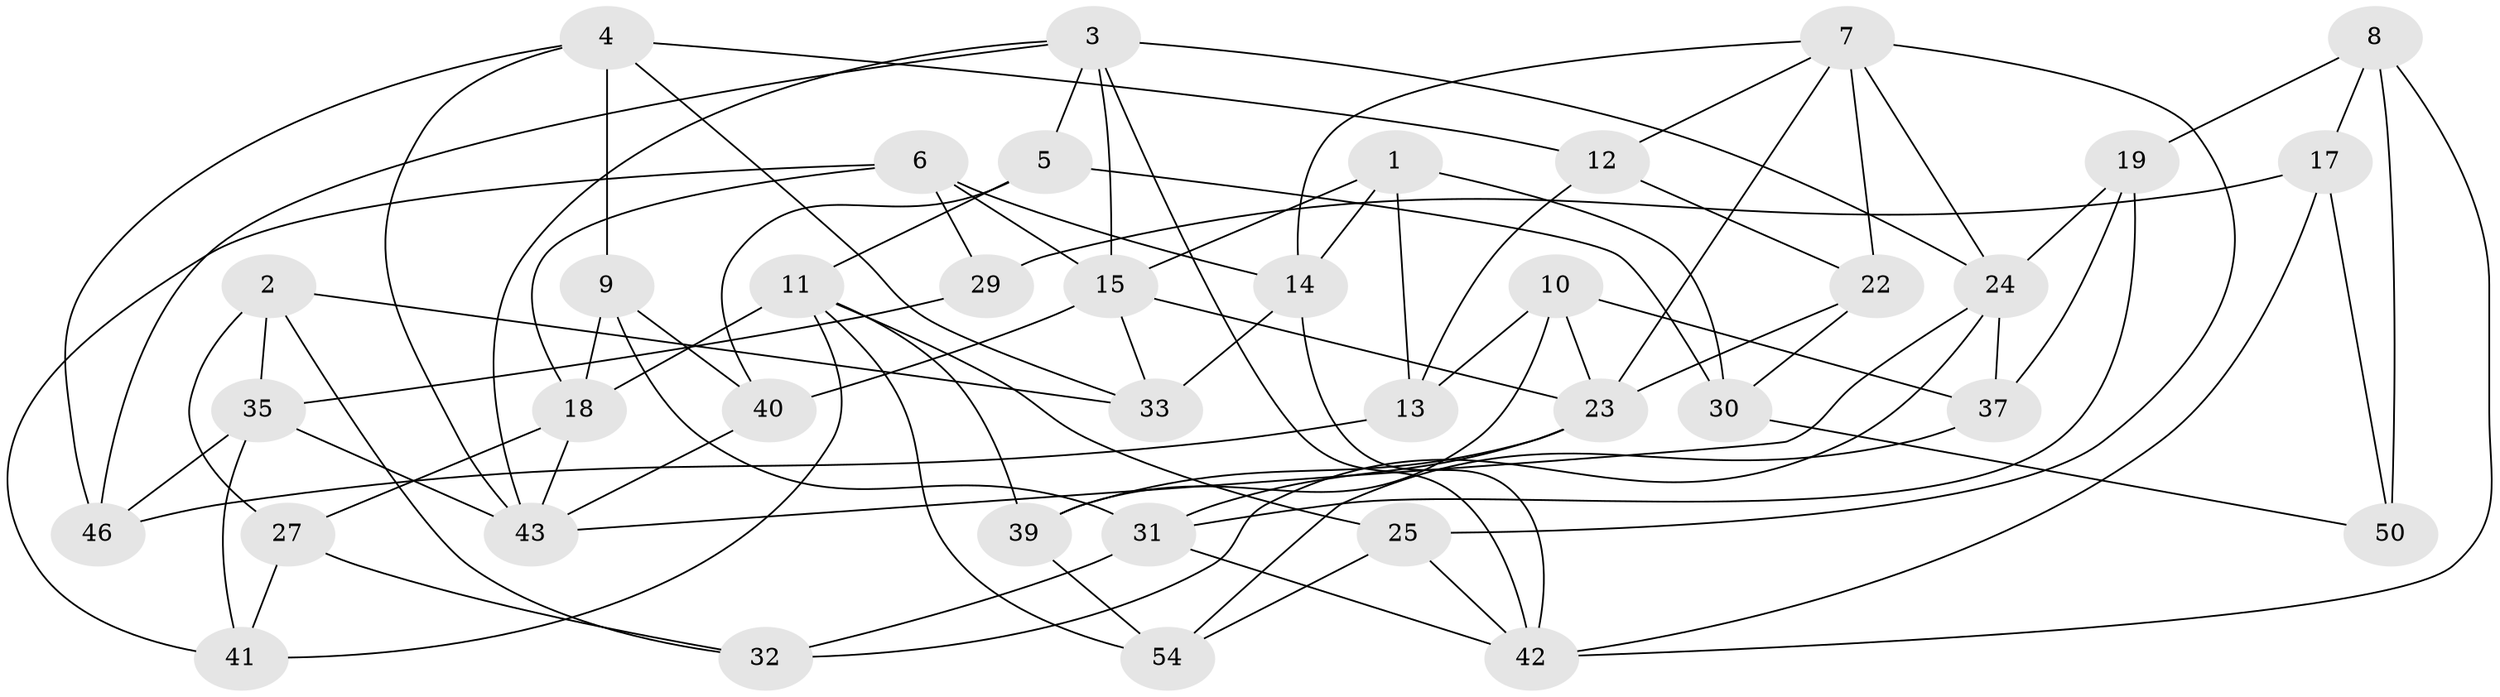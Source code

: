 // original degree distribution, {4: 1.0}
// Generated by graph-tools (version 1.1) at 2025/11/02/27/25 16:11:49]
// undirected, 38 vertices, 86 edges
graph export_dot {
graph [start="1"]
  node [color=gray90,style=filled];
  1;
  2;
  3 [super="+44"];
  4 [super="+20"];
  5;
  6 [super="+51"];
  7 [super="+36"];
  8 [super="+21"];
  9 [super="+16"];
  10;
  11 [super="+55"];
  12;
  13;
  14 [super="+38"];
  15 [super="+48"];
  17;
  18 [super="+26"];
  19 [super="+45"];
  22;
  23 [super="+53"];
  24 [super="+28"];
  25;
  27;
  29;
  30;
  31 [super="+34"];
  32;
  33;
  35 [super="+47"];
  37;
  39;
  40;
  41;
  42 [super="+52"];
  43 [super="+49"];
  46;
  50;
  54;
  1 -- 13;
  1 -- 14;
  1 -- 30;
  1 -- 15;
  2 -- 33;
  2 -- 27;
  2 -- 35;
  2 -- 32;
  3 -- 42;
  3 -- 15;
  3 -- 5;
  3 -- 24;
  3 -- 43;
  3 -- 46;
  4 -- 46;
  4 -- 9 [weight=2];
  4 -- 33;
  4 -- 12;
  4 -- 43;
  5 -- 11;
  5 -- 40;
  5 -- 30;
  6 -- 14 [weight=2];
  6 -- 15;
  6 -- 29;
  6 -- 41;
  6 -- 18;
  7 -- 25;
  7 -- 22;
  7 -- 14;
  7 -- 23;
  7 -- 12;
  7 -- 24;
  8 -- 19 [weight=2];
  8 -- 50 [weight=2];
  8 -- 17;
  8 -- 42;
  9 -- 40;
  9 -- 18 [weight=2];
  9 -- 31;
  10 -- 37;
  10 -- 13;
  10 -- 39;
  10 -- 23;
  11 -- 39;
  11 -- 54;
  11 -- 41;
  11 -- 18;
  11 -- 25;
  12 -- 22;
  12 -- 13;
  13 -- 46;
  14 -- 33;
  14 -- 42;
  15 -- 33;
  15 -- 40;
  15 -- 23;
  17 -- 50;
  17 -- 29;
  17 -- 42;
  18 -- 27;
  18 -- 43;
  19 -- 37;
  19 -- 24;
  19 -- 31 [weight=2];
  22 -- 30;
  22 -- 23;
  23 -- 31;
  23 -- 39;
  24 -- 32;
  24 -- 37;
  24 -- 43;
  25 -- 42;
  25 -- 54;
  27 -- 32;
  27 -- 41;
  29 -- 35 [weight=2];
  30 -- 50;
  31 -- 32;
  31 -- 42;
  35 -- 43;
  35 -- 41;
  35 -- 46;
  37 -- 54;
  39 -- 54;
  40 -- 43;
}
